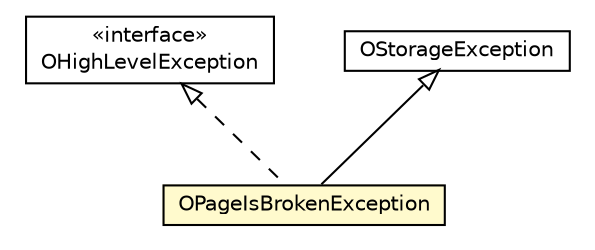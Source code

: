 #!/usr/local/bin/dot
#
# Class diagram 
# Generated by UMLGraph version R5_6-24-gf6e263 (http://www.umlgraph.org/)
#

digraph G {
	edge [fontname="Helvetica",fontsize=10,labelfontname="Helvetica",labelfontsize=10];
	node [fontname="Helvetica",fontsize=10,shape=plaintext];
	nodesep=0.25;
	ranksep=0.5;
	// com.orientechnologies.common.exception.OHighLevelException
	c2737512 [label=<<table title="com.orientechnologies.common.exception.OHighLevelException" border="0" cellborder="1" cellspacing="0" cellpadding="2" port="p" href="../../../common/exception/OHighLevelException.html">
		<tr><td><table border="0" cellspacing="0" cellpadding="1">
<tr><td align="center" balign="center"> &#171;interface&#187; </td></tr>
<tr><td align="center" balign="center"> OHighLevelException </td></tr>
		</table></td></tr>
		</table>>, URL="../../../common/exception/OHighLevelException.html", fontname="Helvetica", fontcolor="black", fontsize=10.0];
	// com.orientechnologies.orient.core.exception.OPageIsBrokenException
	c2738605 [label=<<table title="com.orientechnologies.orient.core.exception.OPageIsBrokenException" border="0" cellborder="1" cellspacing="0" cellpadding="2" port="p" bgcolor="lemonChiffon" href="./OPageIsBrokenException.html">
		<tr><td><table border="0" cellspacing="0" cellpadding="1">
<tr><td align="center" balign="center"> OPageIsBrokenException </td></tr>
		</table></td></tr>
		</table>>, URL="./OPageIsBrokenException.html", fontname="Helvetica", fontcolor="black", fontsize=10.0];
	// com.orientechnologies.orient.core.exception.OStorageException
	c2738610 [label=<<table title="com.orientechnologies.orient.core.exception.OStorageException" border="0" cellborder="1" cellspacing="0" cellpadding="2" port="p" href="./OStorageException.html">
		<tr><td><table border="0" cellspacing="0" cellpadding="1">
<tr><td align="center" balign="center"> OStorageException </td></tr>
		</table></td></tr>
		</table>>, URL="./OStorageException.html", fontname="Helvetica", fontcolor="black", fontsize=10.0];
	//com.orientechnologies.orient.core.exception.OPageIsBrokenException extends com.orientechnologies.orient.core.exception.OStorageException
	c2738610:p -> c2738605:p [dir=back,arrowtail=empty];
	//com.orientechnologies.orient.core.exception.OPageIsBrokenException implements com.orientechnologies.common.exception.OHighLevelException
	c2737512:p -> c2738605:p [dir=back,arrowtail=empty,style=dashed];
}

